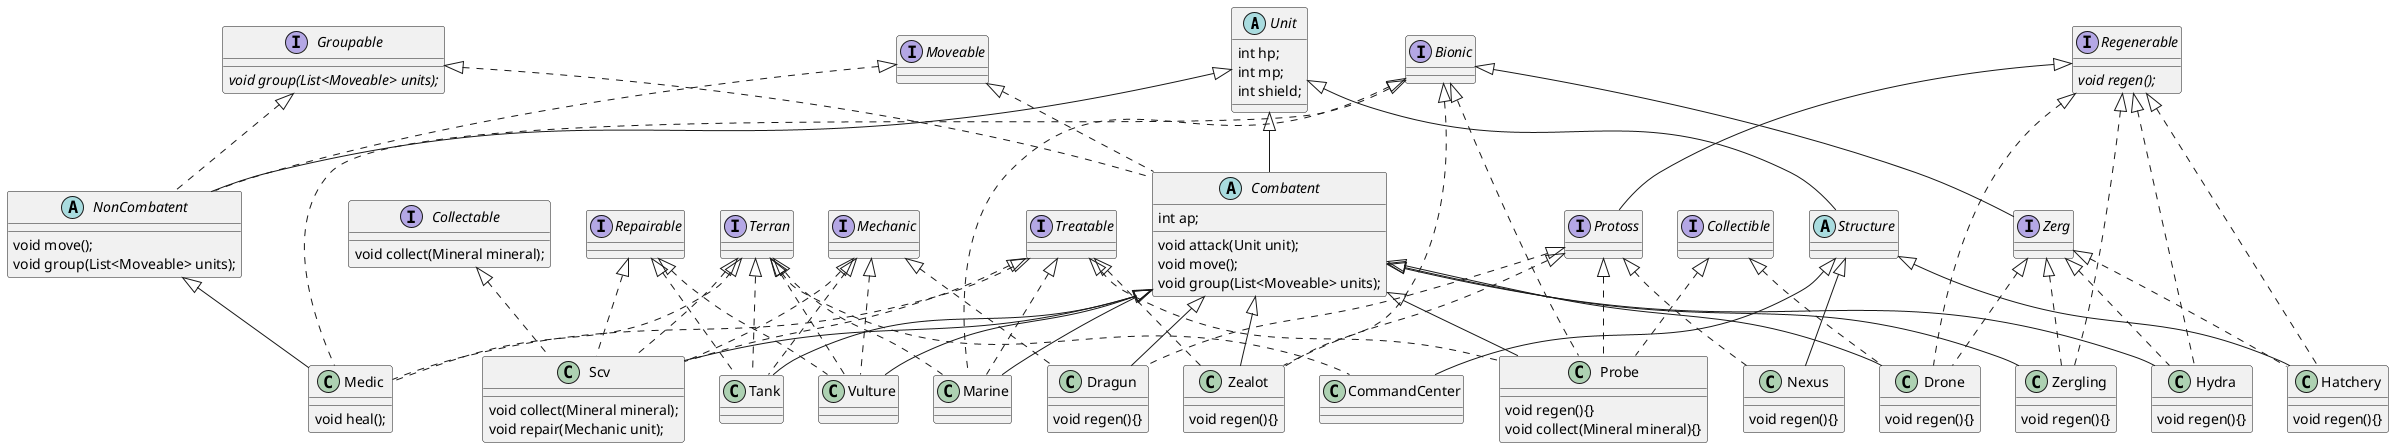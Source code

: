 @startuml starcraft

scale 1


abstract class Unit {
    int hp;
    int mp;
    int shield;
}

abstract class Combatent extends Unit implements Groupable, Moveable {
    int ap;

    void attack(Unit unit);
    void move();
    void group(List<Moveable> units);
}

abstract class NonCombatent extends Unit implements Groupable, Moveable {
    void move();
    void group(List<Moveable> units);
}

abstract class Structure extends Unit {}

interface Groupable {
    {abstract} void group(List<Moveable> units);
}

interface Moveable {}

interface Bionic {}

interface Mechanic {}

interface Terran {}

interface Zerg implements Bionic{}

interface Protoss implements Regenerable{}

interface Treatable {}

interface Collectable {
    void collect(Mineral mineral);
}

interface Repairable {}

class Marine extends Combatent implements Terran, Treatable, Bionic {}

class Medic extends NonCombatent implements Terran, Treatable, Bionic {
    void heal();
}

class Vulture extends Combatent implements Terran, Mechanic, Repairable {}

class Tank extends Combatent implements Terran, Mechanic, Repairable {}

class Scv extends Combatent implements Terran, Mechanic, Collectable, Treatable, Repairable{
    void collect(Mineral mineral);
    void repair(Mechanic unit);
}

class CommandCenter extends Structure implements Terran {}

interface Regenerable {
    {abstract} void regen();
}

class Zergling extends Combatent implements Zerg, Regenerable  {
    void regen(){}
}

class Hydra extends Combatent implements Zerg, Regenerable {
    void regen(){}
}

class Hatchery extends Structure implements Zerg, Regenerable {
    void regen(){}
}

class Drone extends Combatent implements Zerg, Regenerable, Collectible {
    void regen(){}
}

class Zealot extends Combatent implements Protoss, Bionic, Treatable { 
    void regen(){}
}

class Dragun extends Combatent implements Protoss,  Mechanic {
    void regen(){}
}

class Probe extends Combatent implements Protoss, Bionic, Treatable, Collectible {
    void regen(){}
    void collect(Mineral mineral){}
}

class Nexus extends Structure implements Protoss {
    void regen(){}
}
   

@enduml